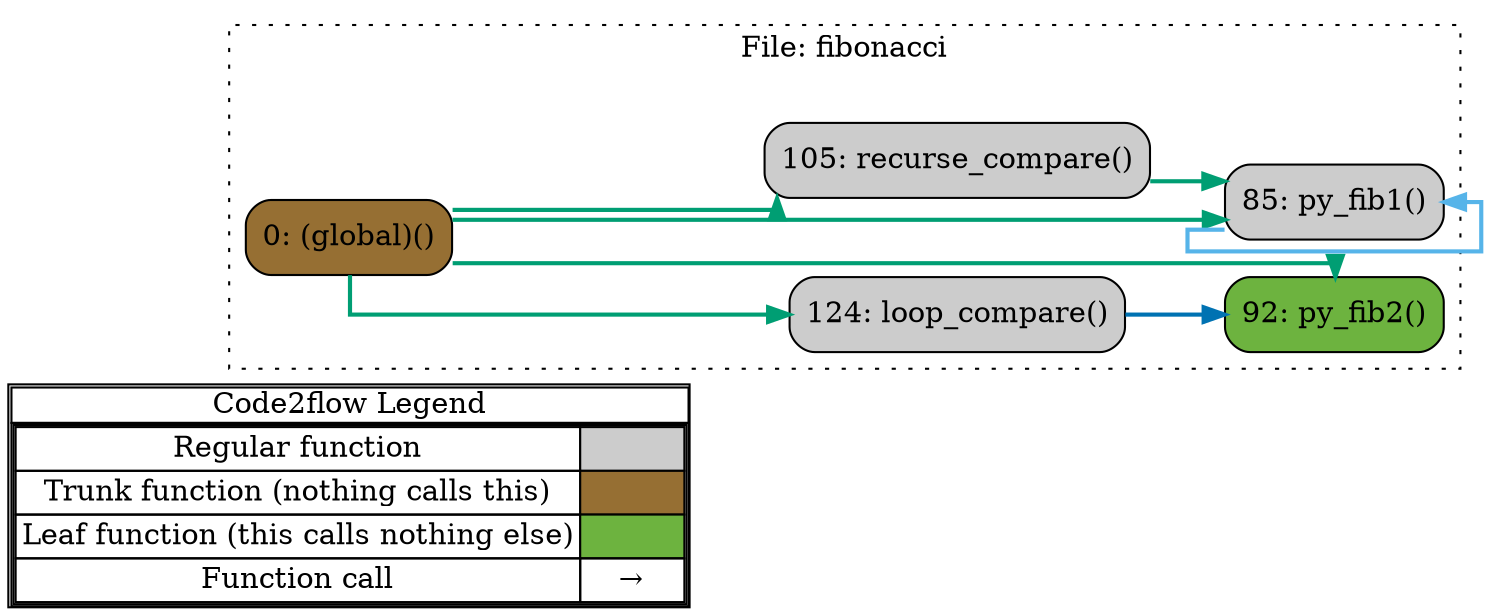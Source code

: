 digraph G {
concentrate=true;
splines="ortho";
rankdir="LR";
subgraph legend{
    rank = min;
    label = "legend";
    Legend [shape=none, margin=0, label = <
        <table cellspacing="0" cellpadding="0" border="1"><tr><td>Code2flow Legend</td></tr><tr><td>
        <table cellspacing="0">
        <tr><td>Regular function</td><td width="50px" bgcolor='#cccccc'></td></tr>
        <tr><td>Trunk function (nothing calls this)</td><td bgcolor='#966F33'></td></tr>
        <tr><td>Leaf function (this calls nothing else)</td><td bgcolor='#6db33f'></td></tr>
        <tr><td>Function call</td><td><font color='black'>&#8594;</font></td></tr>
        </table></td></tr></table>
        >];
}node_85191c1b [label="0: (global)()" name="fibonacci::(global)" shape="rect" style="rounded,filled" fillcolor="#966F33" ];
node_1b7ba22d [label="124: loop_compare()" name="fibonacci::loop_compare" shape="rect" style="rounded,filled" fillcolor="#cccccc" ];
node_f5a417aa [label="85: py_fib1()" name="fibonacci::py_fib1" shape="rect" style="rounded,filled" fillcolor="#cccccc" ];
node_b6bfb0a9 [label="92: py_fib2()" name="fibonacci::py_fib2" shape="rect" style="rounded,filled" fillcolor="#6db33f" ];
node_71daa7cb [label="105: recurse_compare()" name="fibonacci::recurse_compare" shape="rect" style="rounded,filled" fillcolor="#cccccc" ];
node_85191c1b -> node_1b7ba22d [color="#009E73" penwidth="2"];
node_85191c1b -> node_f5a417aa [color="#009E73" penwidth="2"];
node_85191c1b -> node_b6bfb0a9 [color="#009E73" penwidth="2"];
node_85191c1b -> node_71daa7cb [color="#009E73" penwidth="2"];
node_1b7ba22d -> node_b6bfb0a9 [color="#0072B2" penwidth="2"];
node_f5a417aa -> node_f5a417aa [color="#56B4E9" penwidth="2"];
node_f5a417aa -> node_f5a417aa [color="#56B4E9" penwidth="2"];
node_71daa7cb -> node_f5a417aa [color="#009E73" penwidth="2"];
subgraph cluster_c79b0bff {
    node_f5a417aa node_b6bfb0a9 node_71daa7cb node_1b7ba22d node_85191c1b;
    label="File: fibonacci";
    name="fibonacci";
    style="filled";
    graph[style=dotted];
};
}
